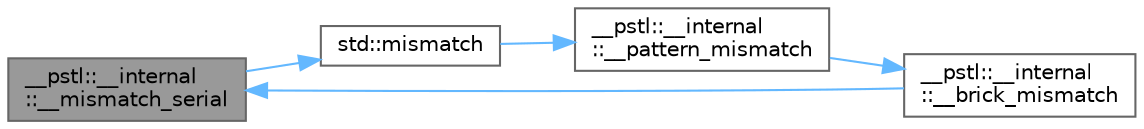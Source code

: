 digraph "__pstl::__internal::__mismatch_serial"
{
 // LATEX_PDF_SIZE
  bgcolor="transparent";
  edge [fontname=Helvetica,fontsize=10,labelfontname=Helvetica,labelfontsize=10];
  node [fontname=Helvetica,fontsize=10,shape=box,height=0.2,width=0.4];
  rankdir="LR";
  Node1 [id="Node000001",label="__pstl::__internal\l::__mismatch_serial",height=0.2,width=0.4,color="gray40", fillcolor="grey60", style="filled", fontcolor="black",tooltip=" "];
  Node1 -> Node2 [id="edge5_Node000001_Node000002",color="steelblue1",style="solid",tooltip=" "];
  Node2 [id="Node000002",label="std::mismatch",height=0.2,width=0.4,color="grey40", fillcolor="white", style="filled",URL="$namespacestd.html#a14e973b0980afe3afbceb376817e29f0",tooltip=" "];
  Node2 -> Node3 [id="edge6_Node000002_Node000003",color="steelblue1",style="solid",tooltip=" "];
  Node3 [id="Node000003",label="__pstl::__internal\l::__pattern_mismatch",height=0.2,width=0.4,color="grey40", fillcolor="white", style="filled",URL="$namespace____pstl_1_1____internal.html#af94c79334ec95c8bccf8ce29d207f8b2",tooltip=" "];
  Node3 -> Node4 [id="edge7_Node000003_Node000004",color="steelblue1",style="solid",tooltip=" "];
  Node4 [id="Node000004",label="__pstl::__internal\l::__brick_mismatch",height=0.2,width=0.4,color="grey40", fillcolor="white", style="filled",URL="$namespace____pstl_1_1____internal.html#a2011ee19f02c28a238c06f2b74b8106e",tooltip=" "];
  Node4 -> Node1 [id="edge8_Node000004_Node000001",color="steelblue1",style="solid",tooltip=" "];
}
